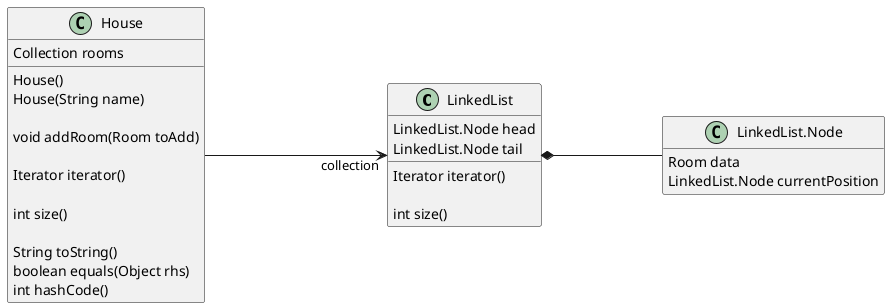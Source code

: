 @startuml
left to right direction

hide empty members
set separator none

class LinkedList {
    LinkedList.Node head
    LinkedList.Node tail

    Iterator iterator()

    int size()
}

class LinkedList.Node {
    Room data
    LinkedList.Node currentPosition
}

class House {
    Collection rooms

    House()
    House(String name)

    void addRoom(Room toAdd)

    Iterator iterator()

    int size()

    String toString()
    boolean equals(Object rhs)
    int hashCode()
}

LinkedList *--- LinkedList.Node
House ----> "collection" LinkedList

@enduml
